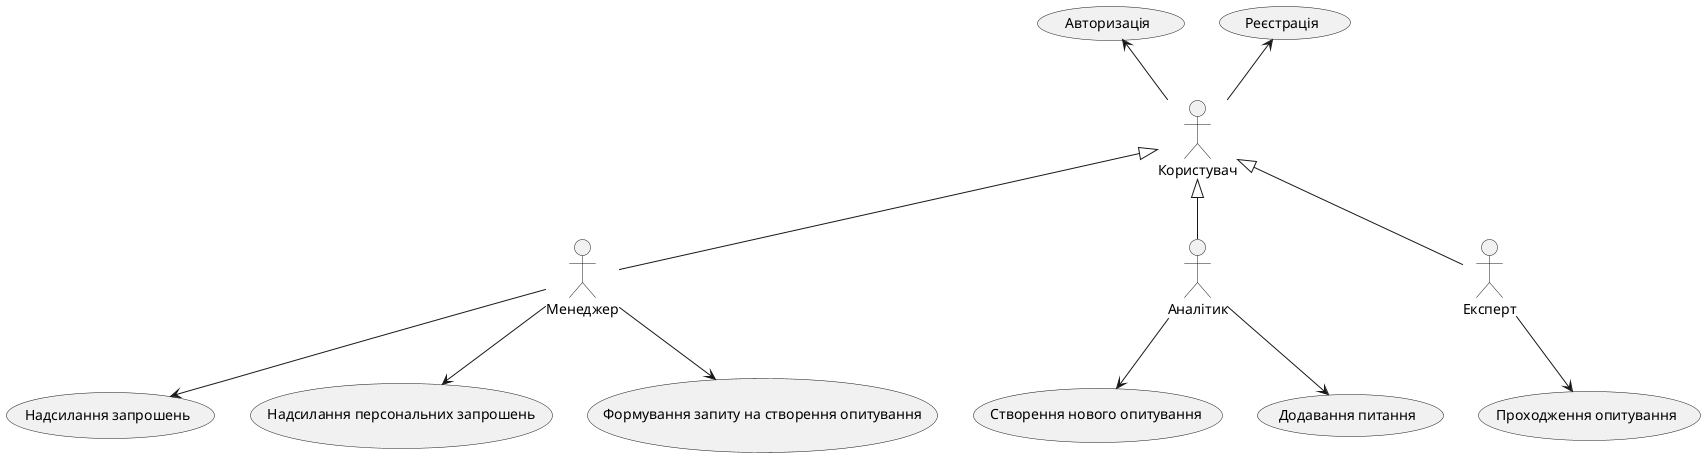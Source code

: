 @startuml

    actor "Користувач" as User

    actor "Менеджер" as Manager
    actor "Аналітик" as Analyst
    actor "Експерт" as Expert
    
    User <|-- Manager
    User <|-- Analyst
    User <|-- Expert

    usecase "Реєстрація" as SE_11
    usecase "Створення нового опитування" as SE_12
    usecase "Надсилання запрошень" as SE_13
    usecase "Надсилання персональних запрошень" as SE_14
    usecase "Додавання питання" as SE_15
    usecase "Проходження опитування" as SE_16
    usecase "Авторизація" as SE_17
    usecase "Формування запиту на створення опитування" as SE_18
    
    User -u-> SE_11
    User -u-> SE_17
    
    Manager --> SE_13
    Manager --> SE_14
    Manager --> SE_18

    Analyst --> SE_12
    Analyst --> SE_15

    Expert --> SE_16

@enduml
